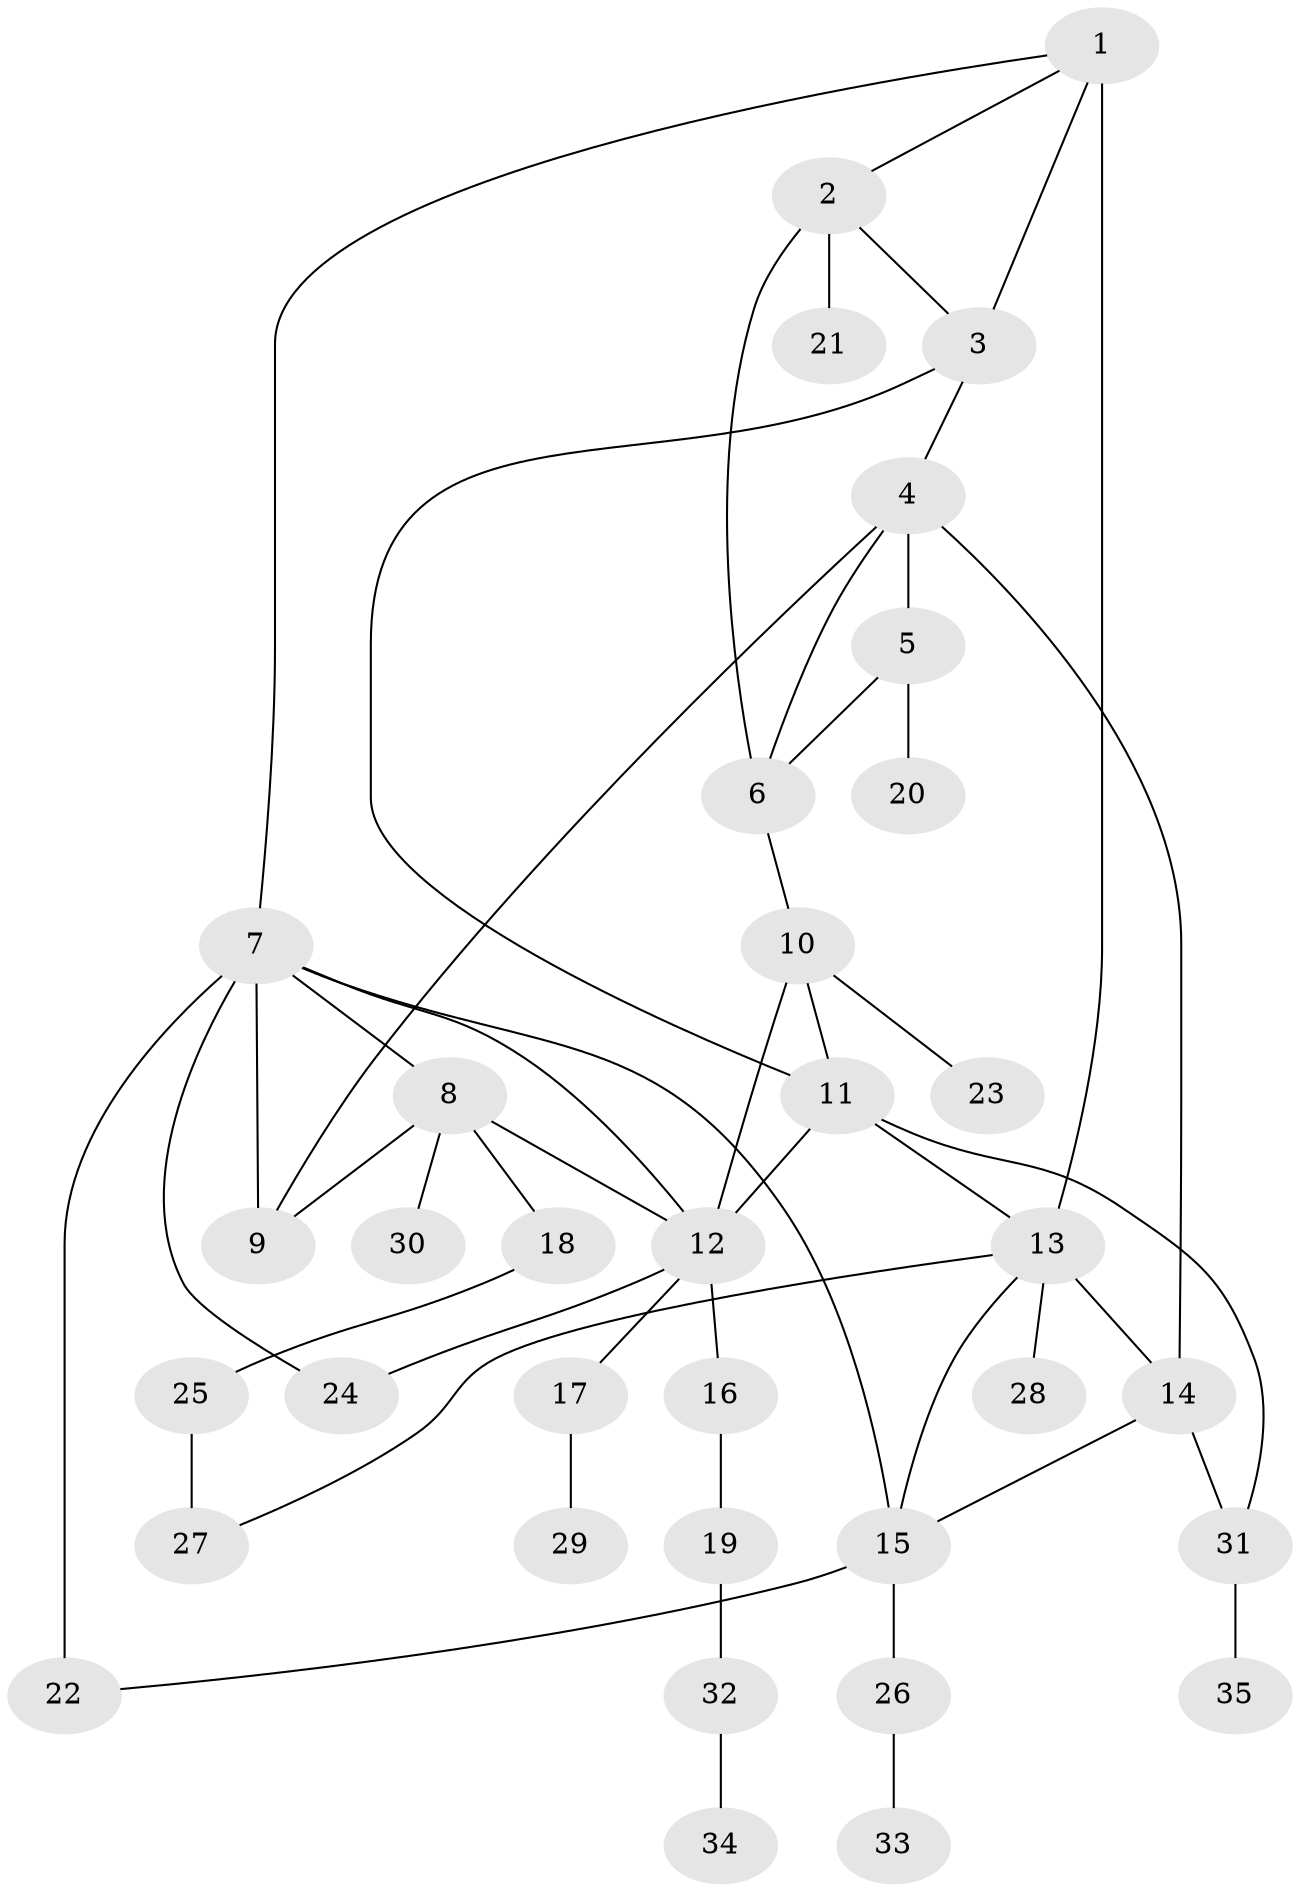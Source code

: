 // original degree distribution, {8: 0.014285714285714285, 7: 0.02857142857142857, 5: 0.07142857142857142, 6: 0.05714285714285714, 4: 0.07142857142857142, 10: 0.014285714285714285, 3: 0.08571428571428572, 1: 0.5285714285714286, 2: 0.12857142857142856}
// Generated by graph-tools (version 1.1) at 2025/37/03/09/25 02:37:24]
// undirected, 35 vertices, 51 edges
graph export_dot {
graph [start="1"]
  node [color=gray90,style=filled];
  1;
  2;
  3;
  4;
  5;
  6;
  7;
  8;
  9;
  10;
  11;
  12;
  13;
  14;
  15;
  16;
  17;
  18;
  19;
  20;
  21;
  22;
  23;
  24;
  25;
  26;
  27;
  28;
  29;
  30;
  31;
  32;
  33;
  34;
  35;
  1 -- 2 [weight=1.0];
  1 -- 3 [weight=1.0];
  1 -- 7 [weight=1.0];
  1 -- 13 [weight=4.0];
  2 -- 3 [weight=1.0];
  2 -- 6 [weight=1.0];
  2 -- 21 [weight=3.0];
  3 -- 4 [weight=1.0];
  3 -- 11 [weight=1.0];
  4 -- 5 [weight=1.0];
  4 -- 6 [weight=1.0];
  4 -- 9 [weight=1.0];
  4 -- 14 [weight=1.0];
  5 -- 6 [weight=1.0];
  5 -- 20 [weight=3.0];
  6 -- 10 [weight=1.0];
  7 -- 8 [weight=1.0];
  7 -- 9 [weight=1.0];
  7 -- 12 [weight=1.0];
  7 -- 15 [weight=1.0];
  7 -- 22 [weight=2.0];
  7 -- 24 [weight=1.0];
  8 -- 9 [weight=1.0];
  8 -- 12 [weight=1.0];
  8 -- 18 [weight=1.0];
  8 -- 30 [weight=1.0];
  10 -- 11 [weight=1.0];
  10 -- 12 [weight=1.0];
  10 -- 23 [weight=1.0];
  11 -- 12 [weight=1.0];
  11 -- 13 [weight=2.0];
  11 -- 31 [weight=1.0];
  12 -- 16 [weight=1.0];
  12 -- 17 [weight=1.0];
  12 -- 24 [weight=3.0];
  13 -- 14 [weight=1.0];
  13 -- 15 [weight=1.0];
  13 -- 27 [weight=1.0];
  13 -- 28 [weight=1.0];
  14 -- 15 [weight=1.0];
  14 -- 31 [weight=1.0];
  15 -- 22 [weight=1.0];
  15 -- 26 [weight=1.0];
  16 -- 19 [weight=1.0];
  17 -- 29 [weight=1.0];
  18 -- 25 [weight=1.0];
  19 -- 32 [weight=1.0];
  25 -- 27 [weight=2.0];
  26 -- 33 [weight=1.0];
  31 -- 35 [weight=1.0];
  32 -- 34 [weight=1.0];
}
